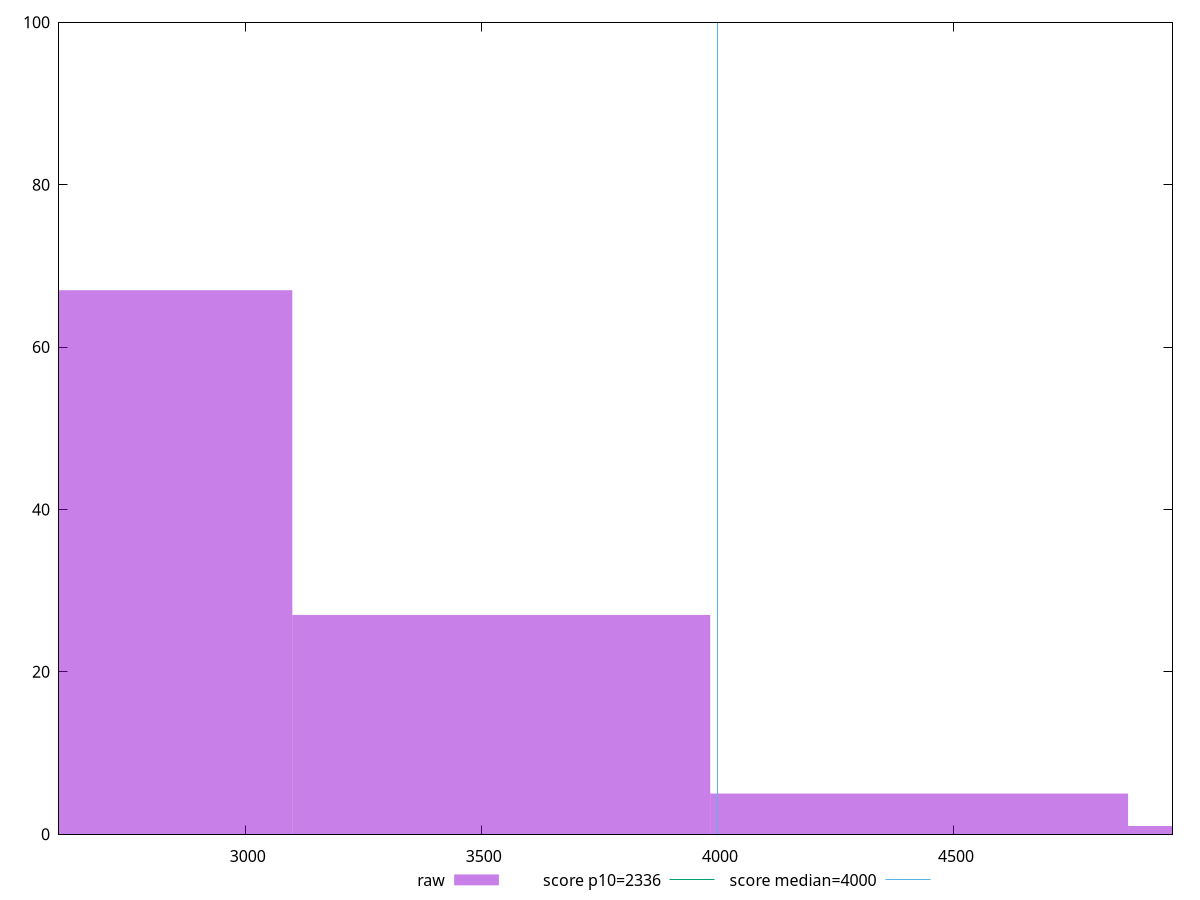reset

$raw <<EOF
2655.840140377035 67
5311.68028075407 1
4426.400233961725 5
3541.1201871693797 27
EOF

set key outside below
set boxwidth 885.2800467923449
set xrange [2604.1645:4963.0915]
set yrange [0:100]
set trange [0:100]
set style fill transparent solid 0.5 noborder

set parametric
set terminal svg size 640, 490 enhanced background rgb 'white'
set output "report_00013_2021-02-09T12-04-24.940Z/first-meaningful-paint/samples/pages/raw/histogram.svg"

plot $raw title "raw" with boxes, \
     2336,t title "score p10=2336", \
     4000,t title "score median=4000"

reset
